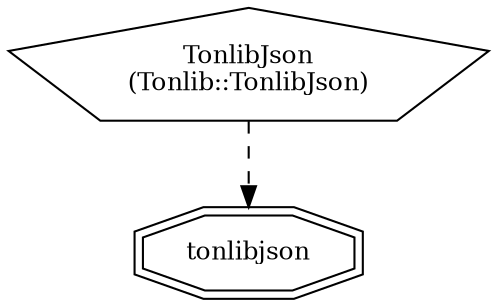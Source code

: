 digraph "tonlibjson" {
node [
  fontsize = "12"
];
    "node34" [ label = "tonlibjson", shape = doubleoctagon ];
    "node33" [ label = "TonlibJson\n(Tonlib::TonlibJson)", shape = pentagon ];
    "node33" -> "node34" [ style = dashed ] // TonlibJson -> tonlibjson
}
